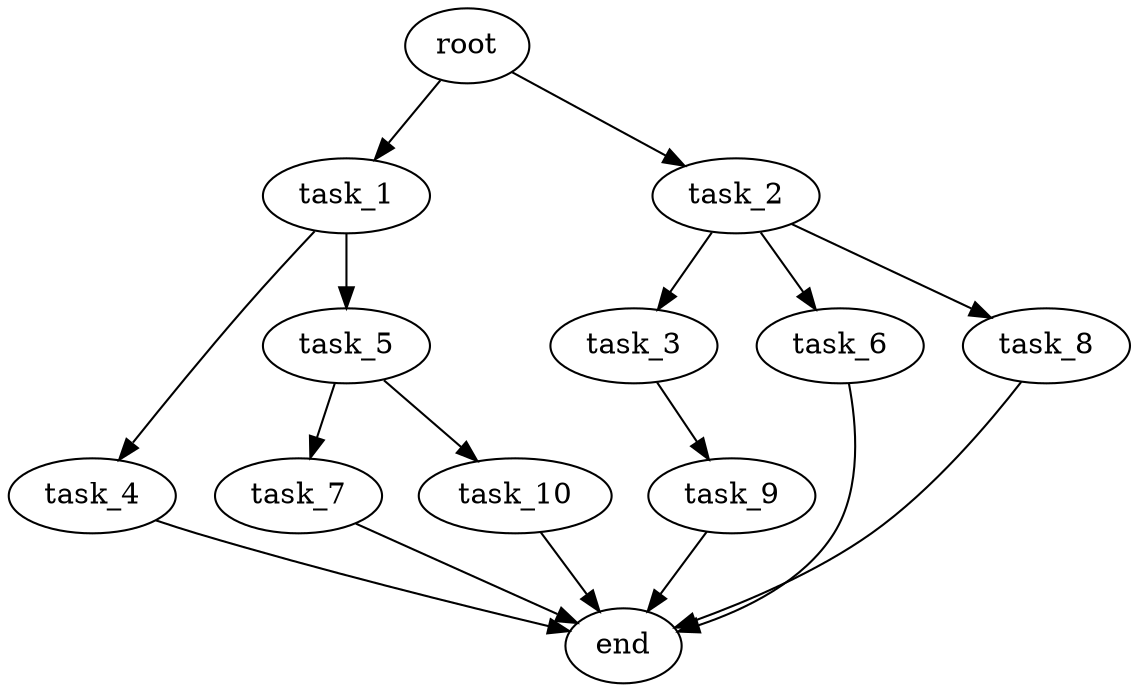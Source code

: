 digraph G {
  root [size="0.000000e+00"];
  task_1 [size="9.308328e+10"];
  task_2 [size="8.391924e+10"];
  task_3 [size="6.499957e+10"];
  task_4 [size="7.914015e+10"];
  task_5 [size="1.376858e+10"];
  task_6 [size="2.869507e+10"];
  task_7 [size="8.297786e+10"];
  task_8 [size="6.961024e+10"];
  task_9 [size="1.388788e+10"];
  task_10 [size="7.055656e+10"];
  end [size="0.000000e+00"];

  root -> task_1 [size="1.000000e-12"];
  root -> task_2 [size="1.000000e-12"];
  task_1 -> task_4 [size="7.914015e+08"];
  task_1 -> task_5 [size="1.376858e+08"];
  task_2 -> task_3 [size="6.499957e+08"];
  task_2 -> task_6 [size="2.869507e+08"];
  task_2 -> task_8 [size="6.961024e+08"];
  task_3 -> task_9 [size="1.388788e+08"];
  task_4 -> end [size="1.000000e-12"];
  task_5 -> task_7 [size="8.297786e+08"];
  task_5 -> task_10 [size="7.055656e+08"];
  task_6 -> end [size="1.000000e-12"];
  task_7 -> end [size="1.000000e-12"];
  task_8 -> end [size="1.000000e-12"];
  task_9 -> end [size="1.000000e-12"];
  task_10 -> end [size="1.000000e-12"];
}
